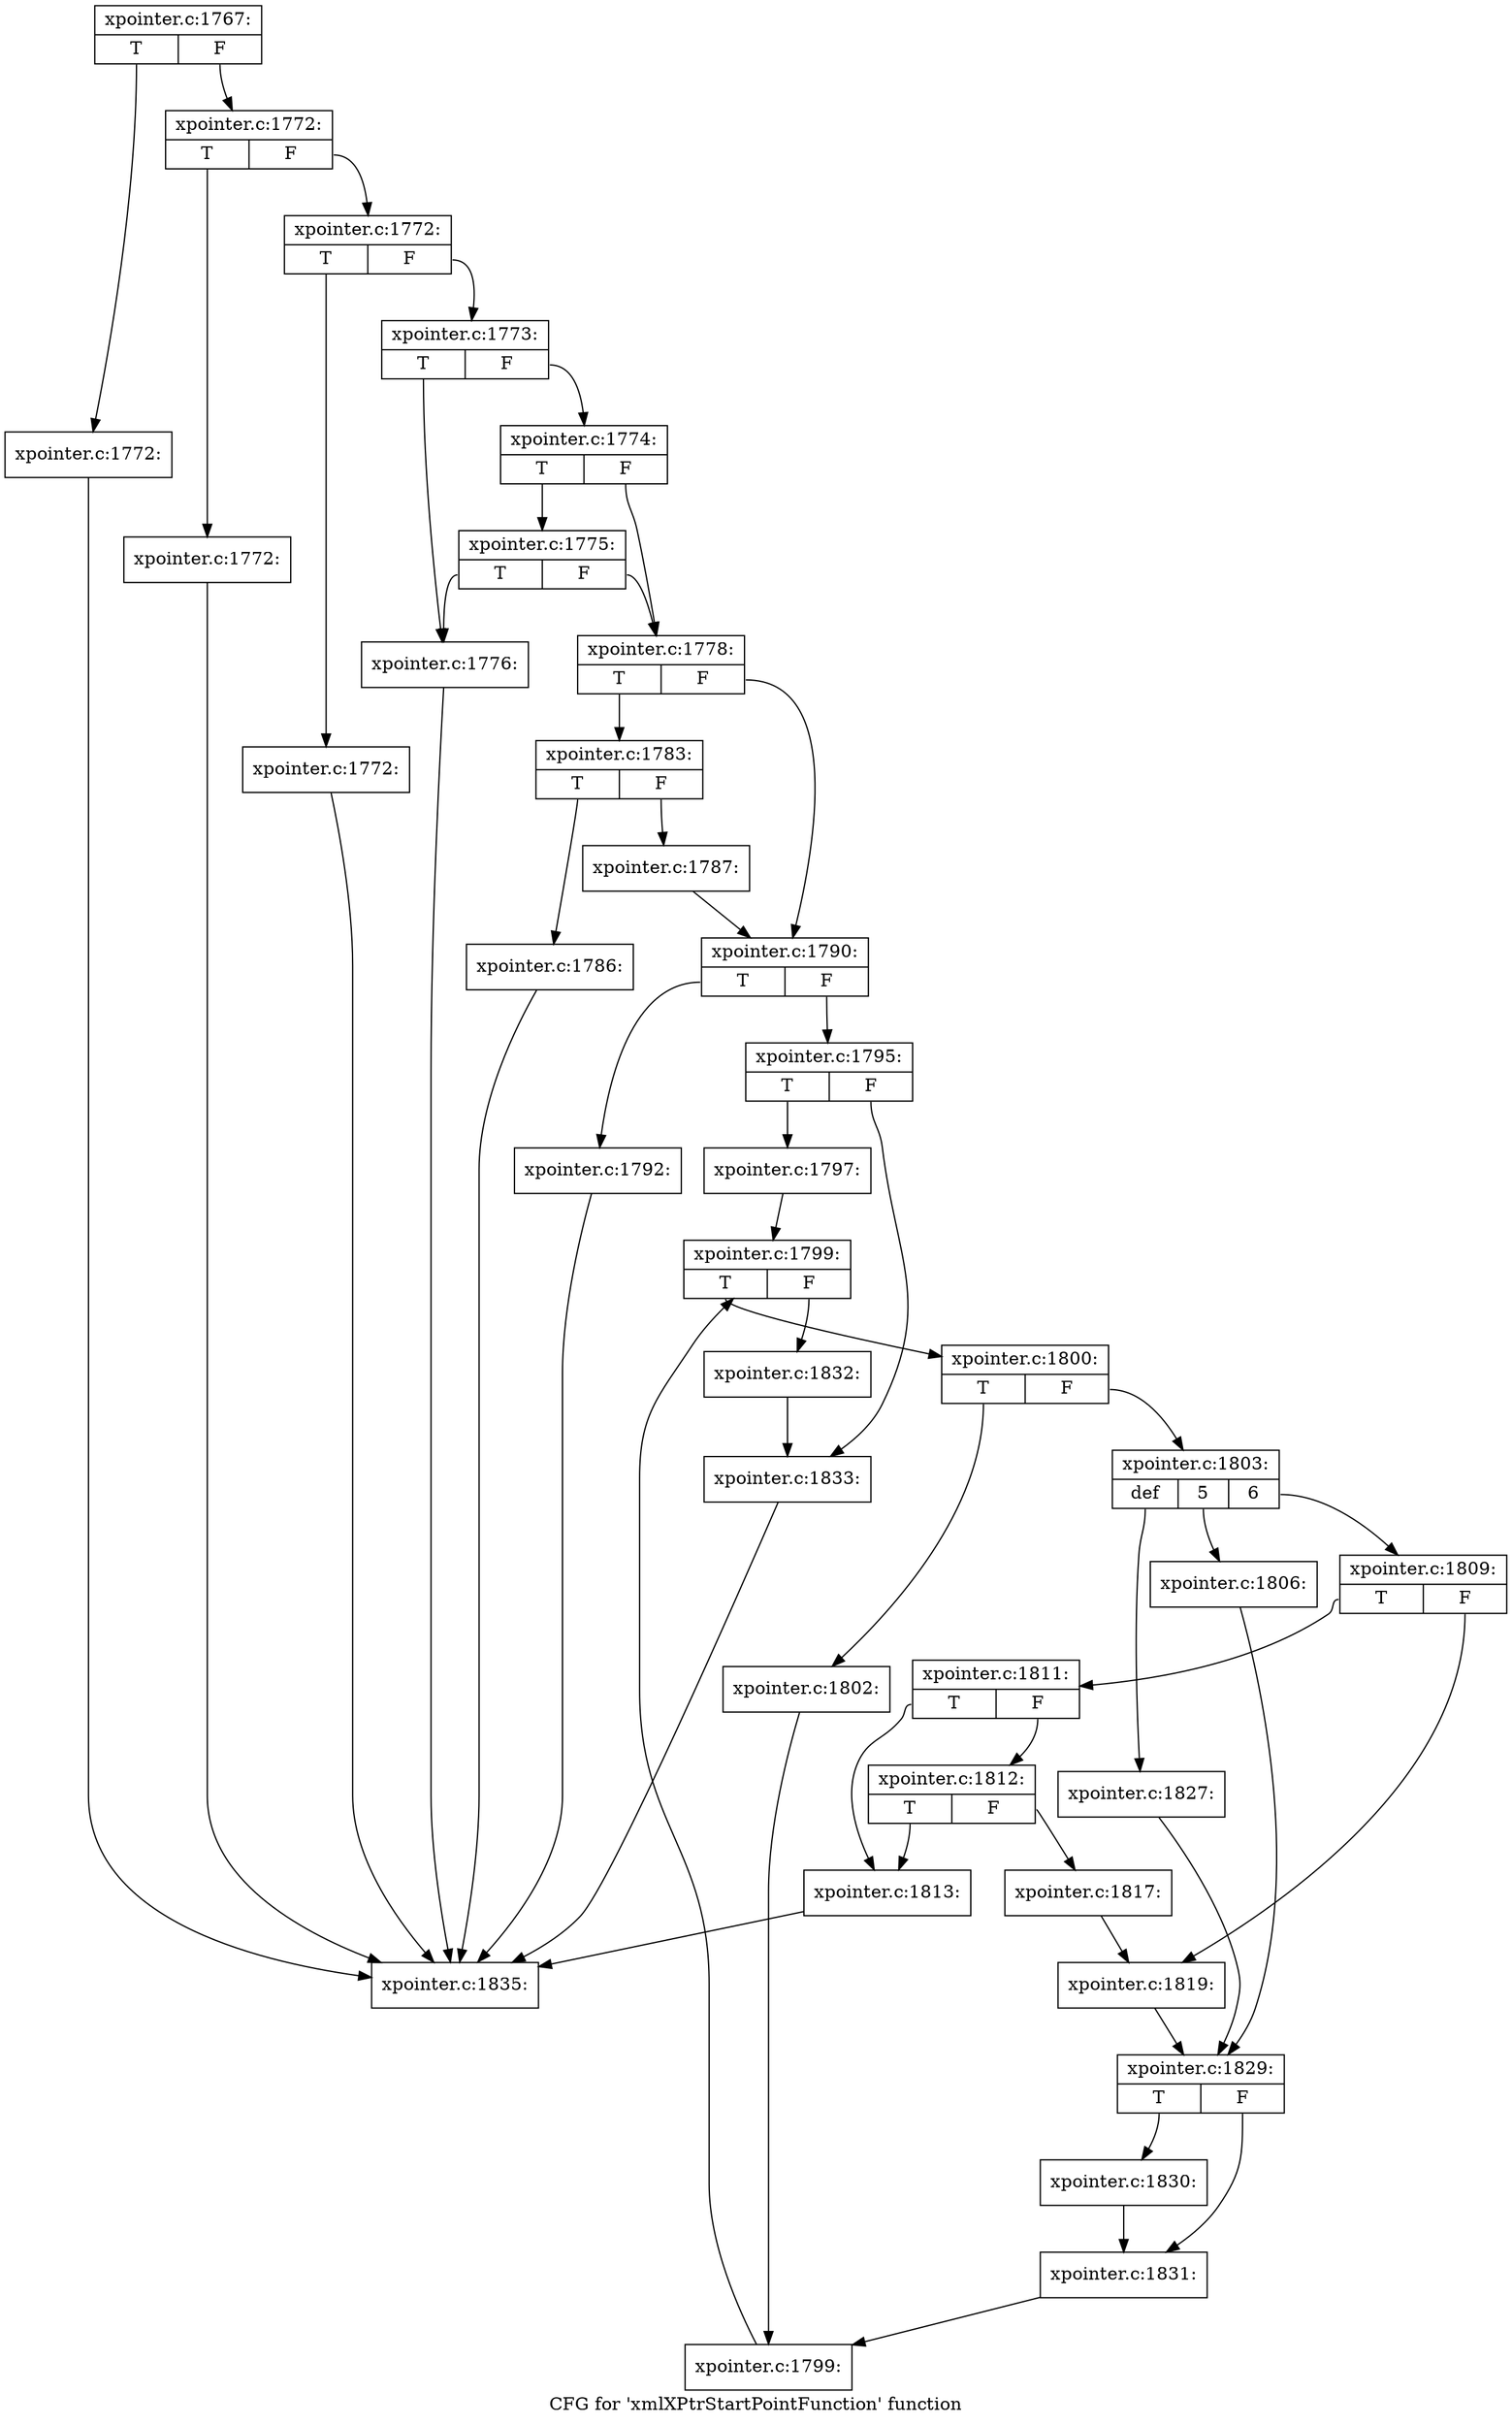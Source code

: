 digraph "CFG for 'xmlXPtrStartPointFunction' function" {
	label="CFG for 'xmlXPtrStartPointFunction' function";

	Node0x55f69059b3c0 [shape=record,label="{xpointer.c:1767:|{<s0>T|<s1>F}}"];
	Node0x55f69059b3c0:s0 -> Node0x55f69059e800;
	Node0x55f69059b3c0:s1 -> Node0x55f69059e850;
	Node0x55f69059e800 [shape=record,label="{xpointer.c:1772:}"];
	Node0x55f69059e800 -> Node0x55f69059d110;
	Node0x55f69059e850 [shape=record,label="{xpointer.c:1772:|{<s0>T|<s1>F}}"];
	Node0x55f69059e850:s0 -> Node0x55f69059eae0;
	Node0x55f69059e850:s1 -> Node0x55f69059eb30;
	Node0x55f69059eae0 [shape=record,label="{xpointer.c:1772:}"];
	Node0x55f69059eae0 -> Node0x55f69059d110;
	Node0x55f69059eb30 [shape=record,label="{xpointer.c:1772:|{<s0>T|<s1>F}}"];
	Node0x55f69059eb30:s0 -> Node0x55f69059ee90;
	Node0x55f69059eb30:s1 -> Node0x55f69059eee0;
	Node0x55f69059ee90 [shape=record,label="{xpointer.c:1772:}"];
	Node0x55f69059ee90 -> Node0x55f69059d110;
	Node0x55f69059eee0 [shape=record,label="{xpointer.c:1773:|{<s0>T|<s1>F}}"];
	Node0x55f69059eee0:s0 -> Node0x55f69059f4e0;
	Node0x55f69059eee0:s1 -> Node0x55f69059f580;
	Node0x55f69059f580 [shape=record,label="{xpointer.c:1774:|{<s0>T|<s1>F}}"];
	Node0x55f69059f580:s0 -> Node0x55f69059f9d0;
	Node0x55f69059f580:s1 -> Node0x55f69059f530;
	Node0x55f69059f9d0 [shape=record,label="{xpointer.c:1775:|{<s0>T|<s1>F}}"];
	Node0x55f69059f9d0:s0 -> Node0x55f69059f4e0;
	Node0x55f69059f9d0:s1 -> Node0x55f69059f530;
	Node0x55f69059f4e0 [shape=record,label="{xpointer.c:1776:}"];
	Node0x55f69059f4e0 -> Node0x55f69059d110;
	Node0x55f69059f530 [shape=record,label="{xpointer.c:1778:|{<s0>T|<s1>F}}"];
	Node0x55f69059f530:s0 -> Node0x55f6905a07a0;
	Node0x55f69059f530:s1 -> Node0x55f6905a07f0;
	Node0x55f6905a07a0 [shape=record,label="{xpointer.c:1783:|{<s0>T|<s1>F}}"];
	Node0x55f6905a07a0:s0 -> Node0x55f6905a1130;
	Node0x55f6905a07a0:s1 -> Node0x55f6905a1180;
	Node0x55f6905a1130 [shape=record,label="{xpointer.c:1786:}"];
	Node0x55f6905a1130 -> Node0x55f69059d110;
	Node0x55f6905a1180 [shape=record,label="{xpointer.c:1787:}"];
	Node0x55f6905a1180 -> Node0x55f6905a07f0;
	Node0x55f6905a07f0 [shape=record,label="{xpointer.c:1790:|{<s0>T|<s1>F}}"];
	Node0x55f6905a07f0:s0 -> Node0x55f6905a1ad0;
	Node0x55f6905a07f0:s1 -> Node0x55f6905a1b20;
	Node0x55f6905a1ad0 [shape=record,label="{xpointer.c:1792:}"];
	Node0x55f6905a1ad0 -> Node0x55f69059d110;
	Node0x55f6905a1b20 [shape=record,label="{xpointer.c:1795:|{<s0>T|<s1>F}}"];
	Node0x55f6905a1b20:s0 -> Node0x55f6905a2590;
	Node0x55f6905a1b20:s1 -> Node0x55f6905a25e0;
	Node0x55f6905a2590 [shape=record,label="{xpointer.c:1797:}"];
	Node0x55f6905a2590 -> Node0x55f6905a2da0;
	Node0x55f6905a2da0 [shape=record,label="{xpointer.c:1799:|{<s0>T|<s1>F}}"];
	Node0x55f6905a2da0:s0 -> Node0x55f6905a3020;
	Node0x55f6905a2da0:s1 -> Node0x55f6905a2c00;
	Node0x55f6905a3020 [shape=record,label="{xpointer.c:1800:|{<s0>T|<s1>F}}"];
	Node0x55f6905a3020:s0 -> Node0x55f6905a3890;
	Node0x55f6905a3020:s1 -> Node0x55f6905a38e0;
	Node0x55f6905a3890 [shape=record,label="{xpointer.c:1802:}"];
	Node0x55f6905a3890 -> Node0x55f6905a2f90;
	Node0x55f6905a38e0 [shape=record,label="{xpointer.c:1803:|{<s0>def|<s1>5|<s2>6}}"];
	Node0x55f6905a38e0:s0 -> Node0x55f6905a3f80;
	Node0x55f6905a38e0:s1 -> Node0x55f6905a4060;
	Node0x55f6905a38e0:s2 -> Node0x55f6905a4f00;
	Node0x55f6905a4060 [shape=record,label="{xpointer.c:1806:}"];
	Node0x55f6905a4060 -> Node0x55f6905a3d70;
	Node0x55f6905a4f00 [shape=record,label="{xpointer.c:1809:|{<s0>T|<s1>F}}"];
	Node0x55f6905a4f00:s0 -> Node0x55f6905a5490;
	Node0x55f6905a4f00:s1 -> Node0x55f6905a54e0;
	Node0x55f6905a5490 [shape=record,label="{xpointer.c:1811:|{<s0>T|<s1>F}}"];
	Node0x55f6905a5490:s0 -> Node0x55f6905a58a0;
	Node0x55f6905a5490:s1 -> Node0x55f6905a5940;
	Node0x55f6905a5940 [shape=record,label="{xpointer.c:1812:|{<s0>T|<s1>F}}"];
	Node0x55f6905a5940:s0 -> Node0x55f6905a58a0;
	Node0x55f6905a5940:s1 -> Node0x55f6905a58f0;
	Node0x55f6905a58a0 [shape=record,label="{xpointer.c:1813:}"];
	Node0x55f6905a58a0 -> Node0x55f69059d110;
	Node0x55f6905a58f0 [shape=record,label="{xpointer.c:1817:}"];
	Node0x55f6905a58f0 -> Node0x55f6905a54e0;
	Node0x55f6905a54e0 [shape=record,label="{xpointer.c:1819:}"];
	Node0x55f6905a54e0 -> Node0x55f6905a3d70;
	Node0x55f6905a3f80 [shape=record,label="{xpointer.c:1827:}"];
	Node0x55f6905a3f80 -> Node0x55f6905a3d70;
	Node0x55f6905a3d70 [shape=record,label="{xpointer.c:1829:|{<s0>T|<s1>F}}"];
	Node0x55f6905a3d70:s0 -> Node0x55f6905a6d00;
	Node0x55f6905a3d70:s1 -> Node0x55f6905a6d50;
	Node0x55f6905a6d00 [shape=record,label="{xpointer.c:1830:}"];
	Node0x55f6905a6d00 -> Node0x55f6905a6d50;
	Node0x55f6905a6d50 [shape=record,label="{xpointer.c:1831:}"];
	Node0x55f6905a6d50 -> Node0x55f6905a2f90;
	Node0x55f6905a2f90 [shape=record,label="{xpointer.c:1799:}"];
	Node0x55f6905a2f90 -> Node0x55f6905a2da0;
	Node0x55f6905a2c00 [shape=record,label="{xpointer.c:1832:}"];
	Node0x55f6905a2c00 -> Node0x55f6905a25e0;
	Node0x55f6905a25e0 [shape=record,label="{xpointer.c:1833:}"];
	Node0x55f6905a25e0 -> Node0x55f69059d110;
	Node0x55f69059d110 [shape=record,label="{xpointer.c:1835:}"];
}
